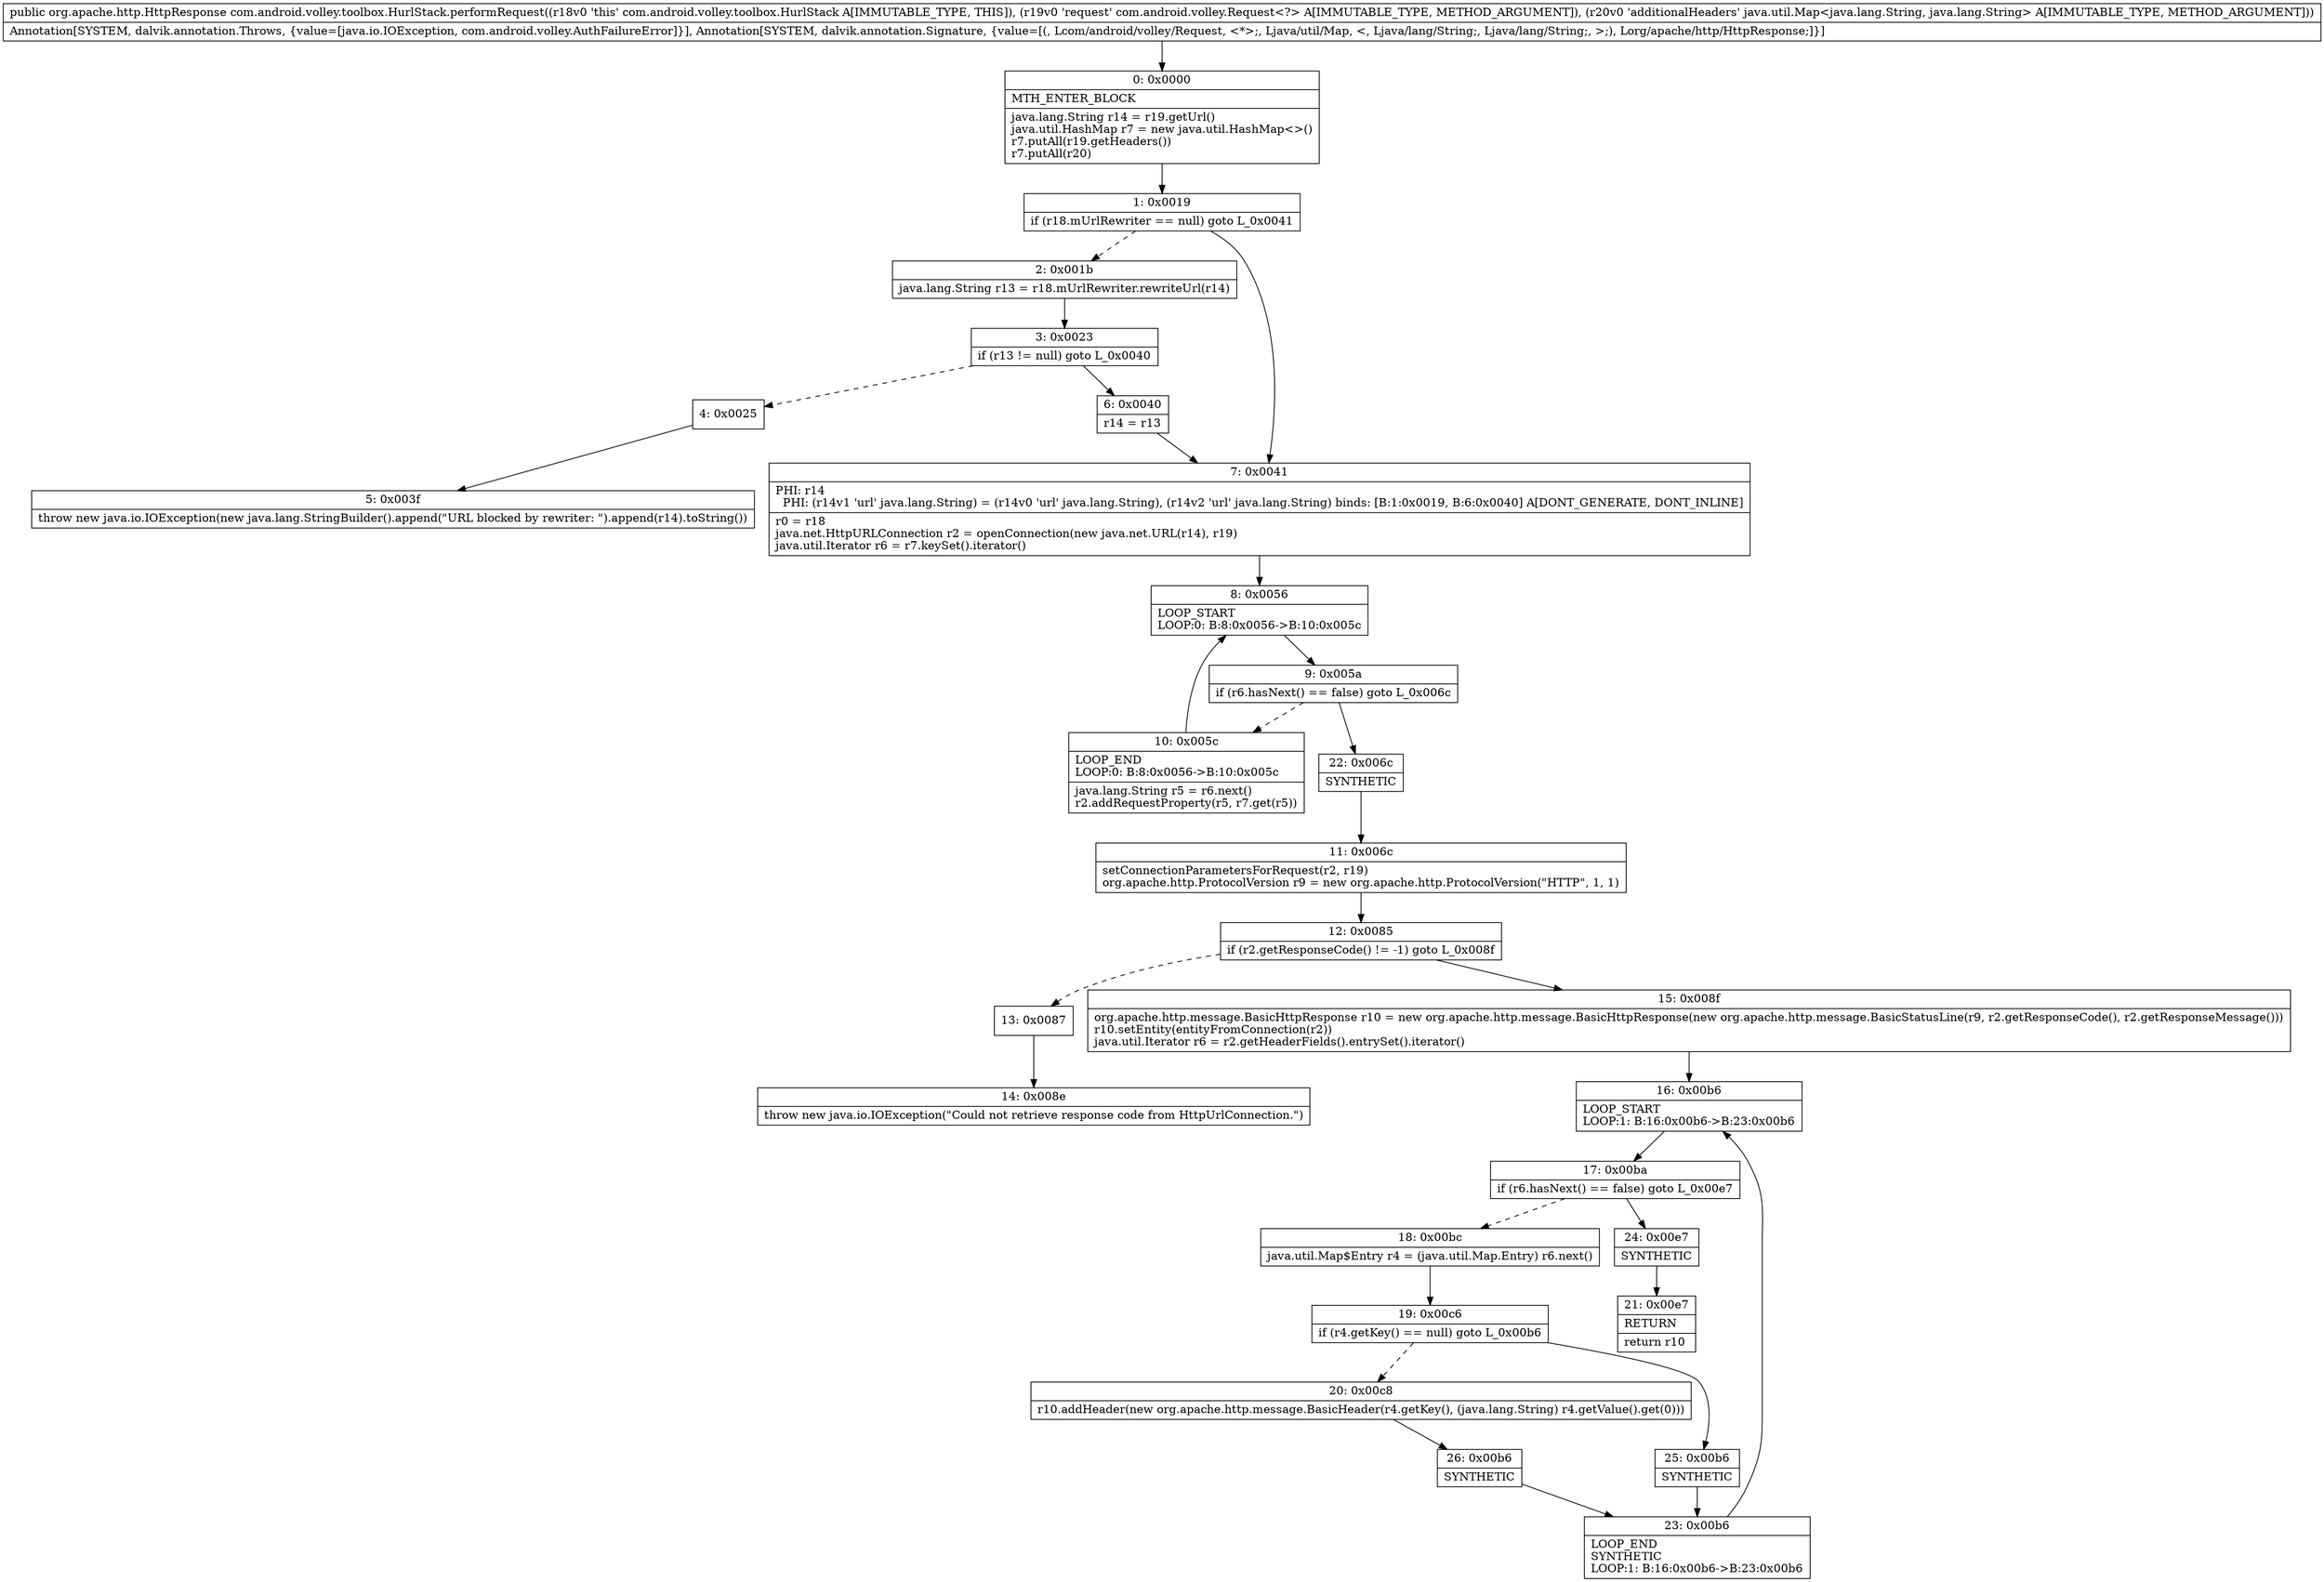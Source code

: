 digraph "CFG forcom.android.volley.toolbox.HurlStack.performRequest(Lcom\/android\/volley\/Request;Ljava\/util\/Map;)Lorg\/apache\/http\/HttpResponse;" {
Node_0 [shape=record,label="{0\:\ 0x0000|MTH_ENTER_BLOCK\l|java.lang.String r14 = r19.getUrl()\ljava.util.HashMap r7 = new java.util.HashMap\<\>()\lr7.putAll(r19.getHeaders())\lr7.putAll(r20)\l}"];
Node_1 [shape=record,label="{1\:\ 0x0019|if (r18.mUrlRewriter == null) goto L_0x0041\l}"];
Node_2 [shape=record,label="{2\:\ 0x001b|java.lang.String r13 = r18.mUrlRewriter.rewriteUrl(r14)\l}"];
Node_3 [shape=record,label="{3\:\ 0x0023|if (r13 != null) goto L_0x0040\l}"];
Node_4 [shape=record,label="{4\:\ 0x0025}"];
Node_5 [shape=record,label="{5\:\ 0x003f|throw new java.io.IOException(new java.lang.StringBuilder().append(\"URL blocked by rewriter: \").append(r14).toString())\l}"];
Node_6 [shape=record,label="{6\:\ 0x0040|r14 = r13\l}"];
Node_7 [shape=record,label="{7\:\ 0x0041|PHI: r14 \l  PHI: (r14v1 'url' java.lang.String) = (r14v0 'url' java.lang.String), (r14v2 'url' java.lang.String) binds: [B:1:0x0019, B:6:0x0040] A[DONT_GENERATE, DONT_INLINE]\l|r0 = r18\ljava.net.HttpURLConnection r2 = openConnection(new java.net.URL(r14), r19)\ljava.util.Iterator r6 = r7.keySet().iterator()\l}"];
Node_8 [shape=record,label="{8\:\ 0x0056|LOOP_START\lLOOP:0: B:8:0x0056\-\>B:10:0x005c\l}"];
Node_9 [shape=record,label="{9\:\ 0x005a|if (r6.hasNext() == false) goto L_0x006c\l}"];
Node_10 [shape=record,label="{10\:\ 0x005c|LOOP_END\lLOOP:0: B:8:0x0056\-\>B:10:0x005c\l|java.lang.String r5 = r6.next()\lr2.addRequestProperty(r5, r7.get(r5))\l}"];
Node_11 [shape=record,label="{11\:\ 0x006c|setConnectionParametersForRequest(r2, r19)\lorg.apache.http.ProtocolVersion r9 = new org.apache.http.ProtocolVersion(\"HTTP\", 1, 1)\l}"];
Node_12 [shape=record,label="{12\:\ 0x0085|if (r2.getResponseCode() != \-1) goto L_0x008f\l}"];
Node_13 [shape=record,label="{13\:\ 0x0087}"];
Node_14 [shape=record,label="{14\:\ 0x008e|throw new java.io.IOException(\"Could not retrieve response code from HttpUrlConnection.\")\l}"];
Node_15 [shape=record,label="{15\:\ 0x008f|org.apache.http.message.BasicHttpResponse r10 = new org.apache.http.message.BasicHttpResponse(new org.apache.http.message.BasicStatusLine(r9, r2.getResponseCode(), r2.getResponseMessage()))\lr10.setEntity(entityFromConnection(r2))\ljava.util.Iterator r6 = r2.getHeaderFields().entrySet().iterator()\l}"];
Node_16 [shape=record,label="{16\:\ 0x00b6|LOOP_START\lLOOP:1: B:16:0x00b6\-\>B:23:0x00b6\l}"];
Node_17 [shape=record,label="{17\:\ 0x00ba|if (r6.hasNext() == false) goto L_0x00e7\l}"];
Node_18 [shape=record,label="{18\:\ 0x00bc|java.util.Map$Entry r4 = (java.util.Map.Entry) r6.next()\l}"];
Node_19 [shape=record,label="{19\:\ 0x00c6|if (r4.getKey() == null) goto L_0x00b6\l}"];
Node_20 [shape=record,label="{20\:\ 0x00c8|r10.addHeader(new org.apache.http.message.BasicHeader(r4.getKey(), (java.lang.String) r4.getValue().get(0)))\l}"];
Node_21 [shape=record,label="{21\:\ 0x00e7|RETURN\l|return r10\l}"];
Node_22 [shape=record,label="{22\:\ 0x006c|SYNTHETIC\l}"];
Node_23 [shape=record,label="{23\:\ 0x00b6|LOOP_END\lSYNTHETIC\lLOOP:1: B:16:0x00b6\-\>B:23:0x00b6\l}"];
Node_24 [shape=record,label="{24\:\ 0x00e7|SYNTHETIC\l}"];
Node_25 [shape=record,label="{25\:\ 0x00b6|SYNTHETIC\l}"];
Node_26 [shape=record,label="{26\:\ 0x00b6|SYNTHETIC\l}"];
MethodNode[shape=record,label="{public org.apache.http.HttpResponse com.android.volley.toolbox.HurlStack.performRequest((r18v0 'this' com.android.volley.toolbox.HurlStack A[IMMUTABLE_TYPE, THIS]), (r19v0 'request' com.android.volley.Request\<?\> A[IMMUTABLE_TYPE, METHOD_ARGUMENT]), (r20v0 'additionalHeaders' java.util.Map\<java.lang.String, java.lang.String\> A[IMMUTABLE_TYPE, METHOD_ARGUMENT]))  | Annotation[SYSTEM, dalvik.annotation.Throws, \{value=[java.io.IOException, com.android.volley.AuthFailureError]\}], Annotation[SYSTEM, dalvik.annotation.Signature, \{value=[(, Lcom\/android\/volley\/Request, \<*\>;, Ljava\/util\/Map, \<, Ljava\/lang\/String;, Ljava\/lang\/String;, \>;), Lorg\/apache\/http\/HttpResponse;]\}]\l}"];
MethodNode -> Node_0;
Node_0 -> Node_1;
Node_1 -> Node_2[style=dashed];
Node_1 -> Node_7;
Node_2 -> Node_3;
Node_3 -> Node_4[style=dashed];
Node_3 -> Node_6;
Node_4 -> Node_5;
Node_6 -> Node_7;
Node_7 -> Node_8;
Node_8 -> Node_9;
Node_9 -> Node_10[style=dashed];
Node_9 -> Node_22;
Node_10 -> Node_8;
Node_11 -> Node_12;
Node_12 -> Node_13[style=dashed];
Node_12 -> Node_15;
Node_13 -> Node_14;
Node_15 -> Node_16;
Node_16 -> Node_17;
Node_17 -> Node_18[style=dashed];
Node_17 -> Node_24;
Node_18 -> Node_19;
Node_19 -> Node_20[style=dashed];
Node_19 -> Node_25;
Node_20 -> Node_26;
Node_22 -> Node_11;
Node_23 -> Node_16;
Node_24 -> Node_21;
Node_25 -> Node_23;
Node_26 -> Node_23;
}

